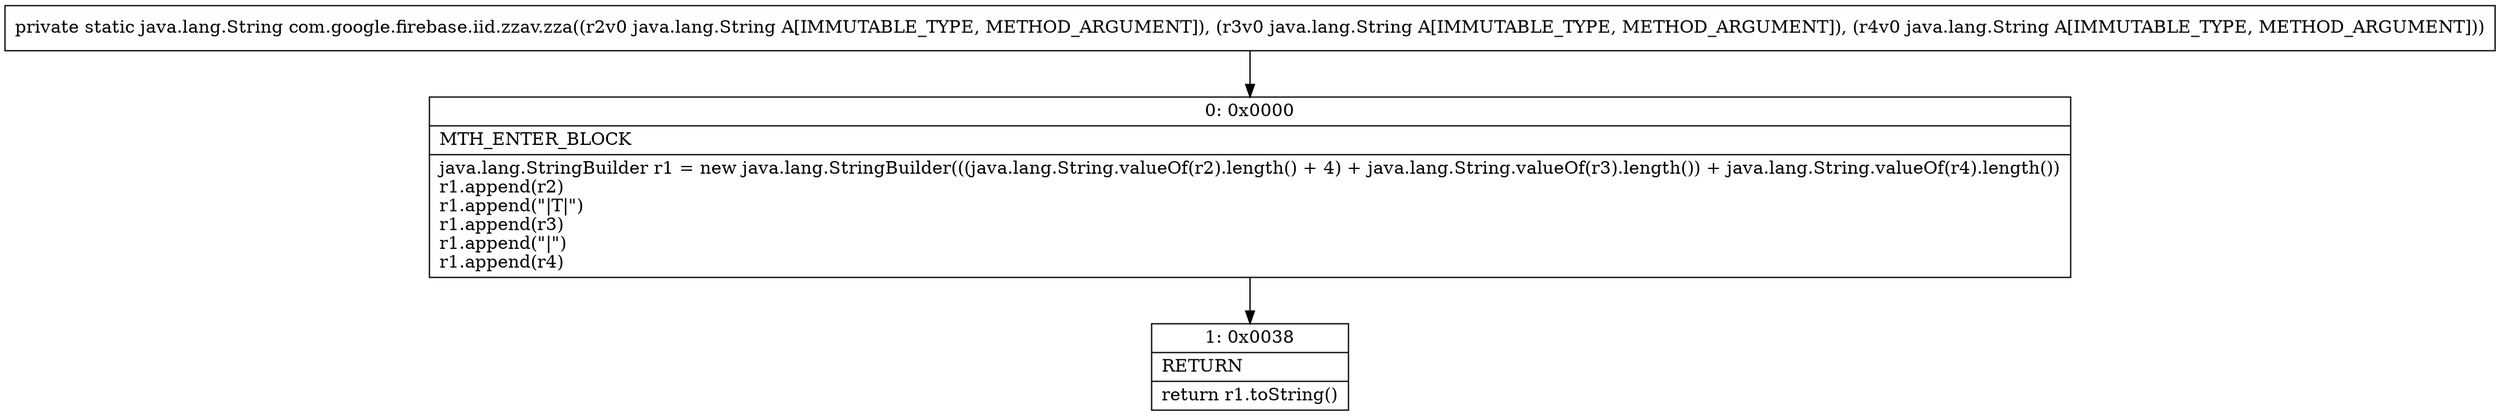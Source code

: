 digraph "CFG forcom.google.firebase.iid.zzav.zza(Ljava\/lang\/String;Ljava\/lang\/String;Ljava\/lang\/String;)Ljava\/lang\/String;" {
Node_0 [shape=record,label="{0\:\ 0x0000|MTH_ENTER_BLOCK\l|java.lang.StringBuilder r1 = new java.lang.StringBuilder(((java.lang.String.valueOf(r2).length() + 4) + java.lang.String.valueOf(r3).length()) + java.lang.String.valueOf(r4).length())\lr1.append(r2)\lr1.append(\"\|T\|\")\lr1.append(r3)\lr1.append(\"\|\")\lr1.append(r4)\l}"];
Node_1 [shape=record,label="{1\:\ 0x0038|RETURN\l|return r1.toString()\l}"];
MethodNode[shape=record,label="{private static java.lang.String com.google.firebase.iid.zzav.zza((r2v0 java.lang.String A[IMMUTABLE_TYPE, METHOD_ARGUMENT]), (r3v0 java.lang.String A[IMMUTABLE_TYPE, METHOD_ARGUMENT]), (r4v0 java.lang.String A[IMMUTABLE_TYPE, METHOD_ARGUMENT])) }"];
MethodNode -> Node_0;
Node_0 -> Node_1;
}

